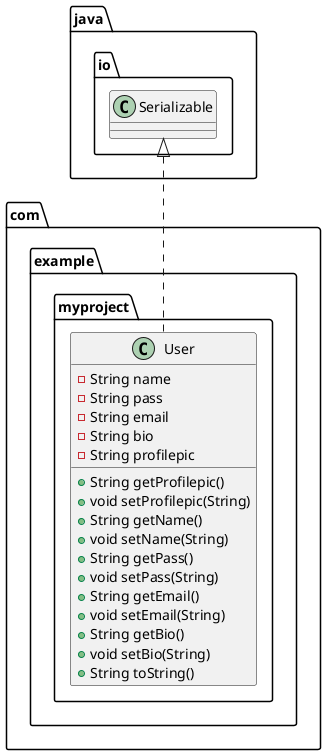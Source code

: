@startuml
class com.example.myproject.User {
- String name
- String pass
- String email
- String bio
- String profilepic
+ String getProfilepic()
+ void setProfilepic(String)
+ String getName()
+ void setName(String)
+ String getPass()
+ void setPass(String)
+ String getEmail()
+ void setEmail(String)
+ String getBio()
+ void setBio(String)
+ String toString()
}




java.io.Serializable <|.. com.example.myproject.User
@enduml